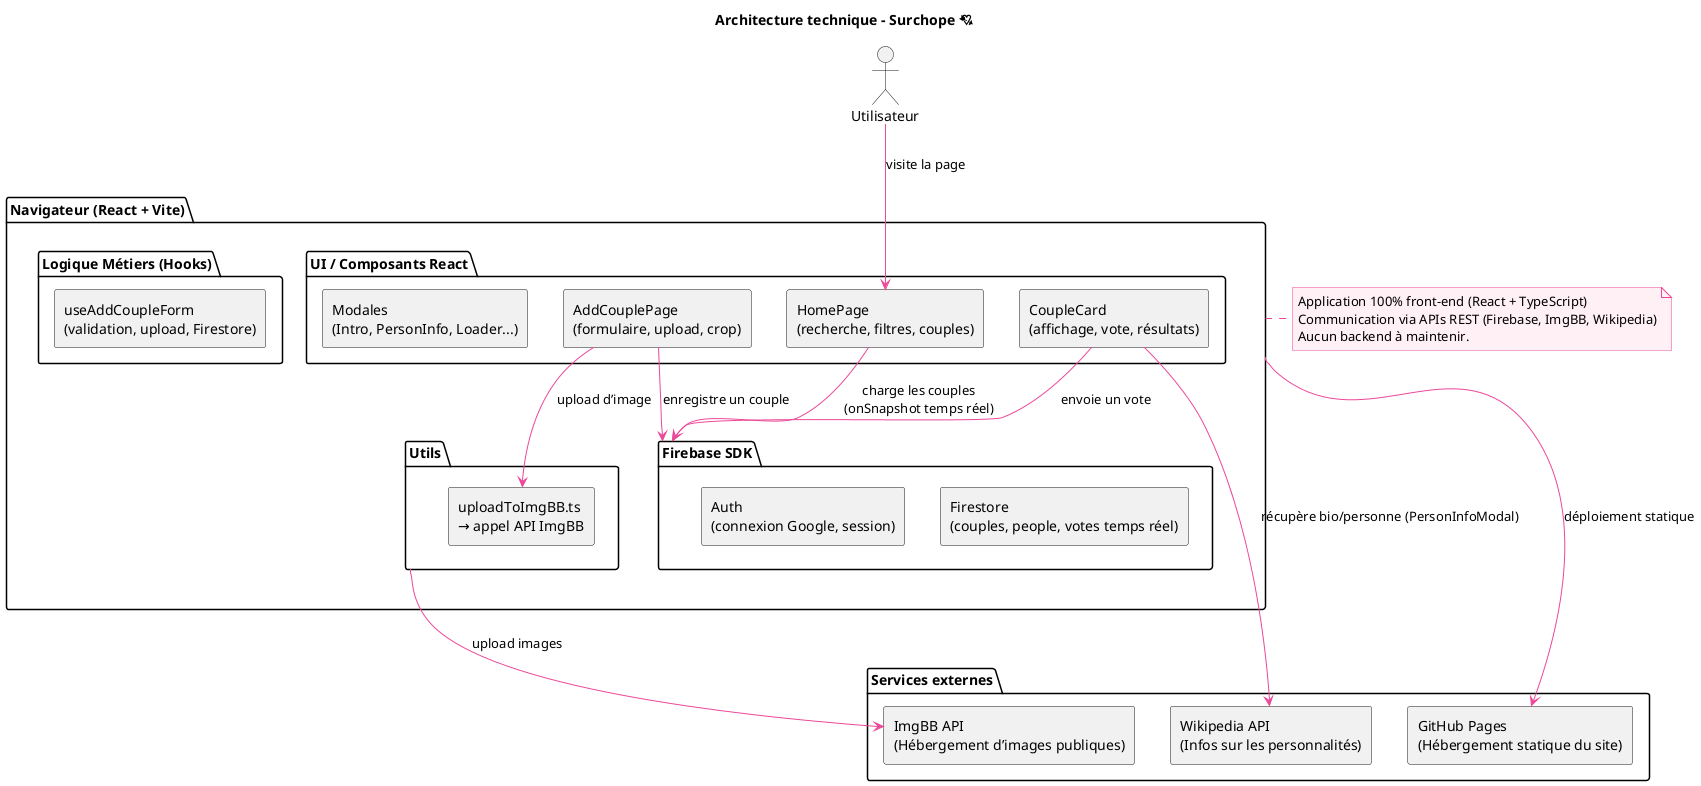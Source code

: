 @startuml
title Architecture technique - Surchope 💘

skinparam backgroundColor #FFFFFF
skinparam componentStyle rectangle
skinparam shadowing false
skinparam ArrowColor #ec4899
skinparam rectangle {
  BackgroundColor #fff5f8
  BorderColor #ec4899
  FontColor #333
}
skinparam note {
  BackgroundColor #fff0f6
  BorderColor #ec4899
}

actor Utilisateur as user

package "Navigateur (React + Vite)" as React {
    package "UI / Composants React" as UI {
        [HomePage\n(recherche, filtres, couples)] as Home
        [AddCouplePage\n(formulaire, upload, crop)] as Add
        [CoupleCard\n(affichage, vote, résultats)] as Card
        [Modales\n(Intro, PersonInfo, Loader...)] as Modals
    }

    package "Logique Métiers (Hooks)" as Logic {
        [useAddCoupleForm\n(validation, upload, Firestore)] as HookAdd
    }

    package "Utils" as Utils {
        [uploadToImgBB.ts\n→ appel API ImgBB] as ImgBB
    }

    package "Firebase SDK" as Firebase {
        [Firestore\n(couples, people, votes temps réel)] as Firestore
        [Auth\n(connexion Google, session)] as Auth
    }
}

package "Services externes" as External {
    [ImgBB API\n(Hébergement d’images publiques)] as ImgBBAPI
    [Wikipedia API\n(Infos sur les personnalités)] as Wiki
    [GitHub Pages\n(Hébergement statique du site)] as GitHubPages
}

user --> Home : visite la page
Home --> Firebase : charge les couples\n(onSnapshot temps réel)
Add --> ImgBB : upload d’image
Add --> Firebase : enregistre un couple
Card --> Firebase : envoie un vote
Card --> Wiki : récupère bio/personne (PersonInfoModal)
React --> GitHubPages : déploiement statique
Utils --> ImgBBAPI : upload images

note right of React
Application 100% front-end (React + TypeScript)
Communication via APIs REST (Firebase, ImgBB, Wikipedia)
Aucun backend à maintenir.
end note

@enduml
